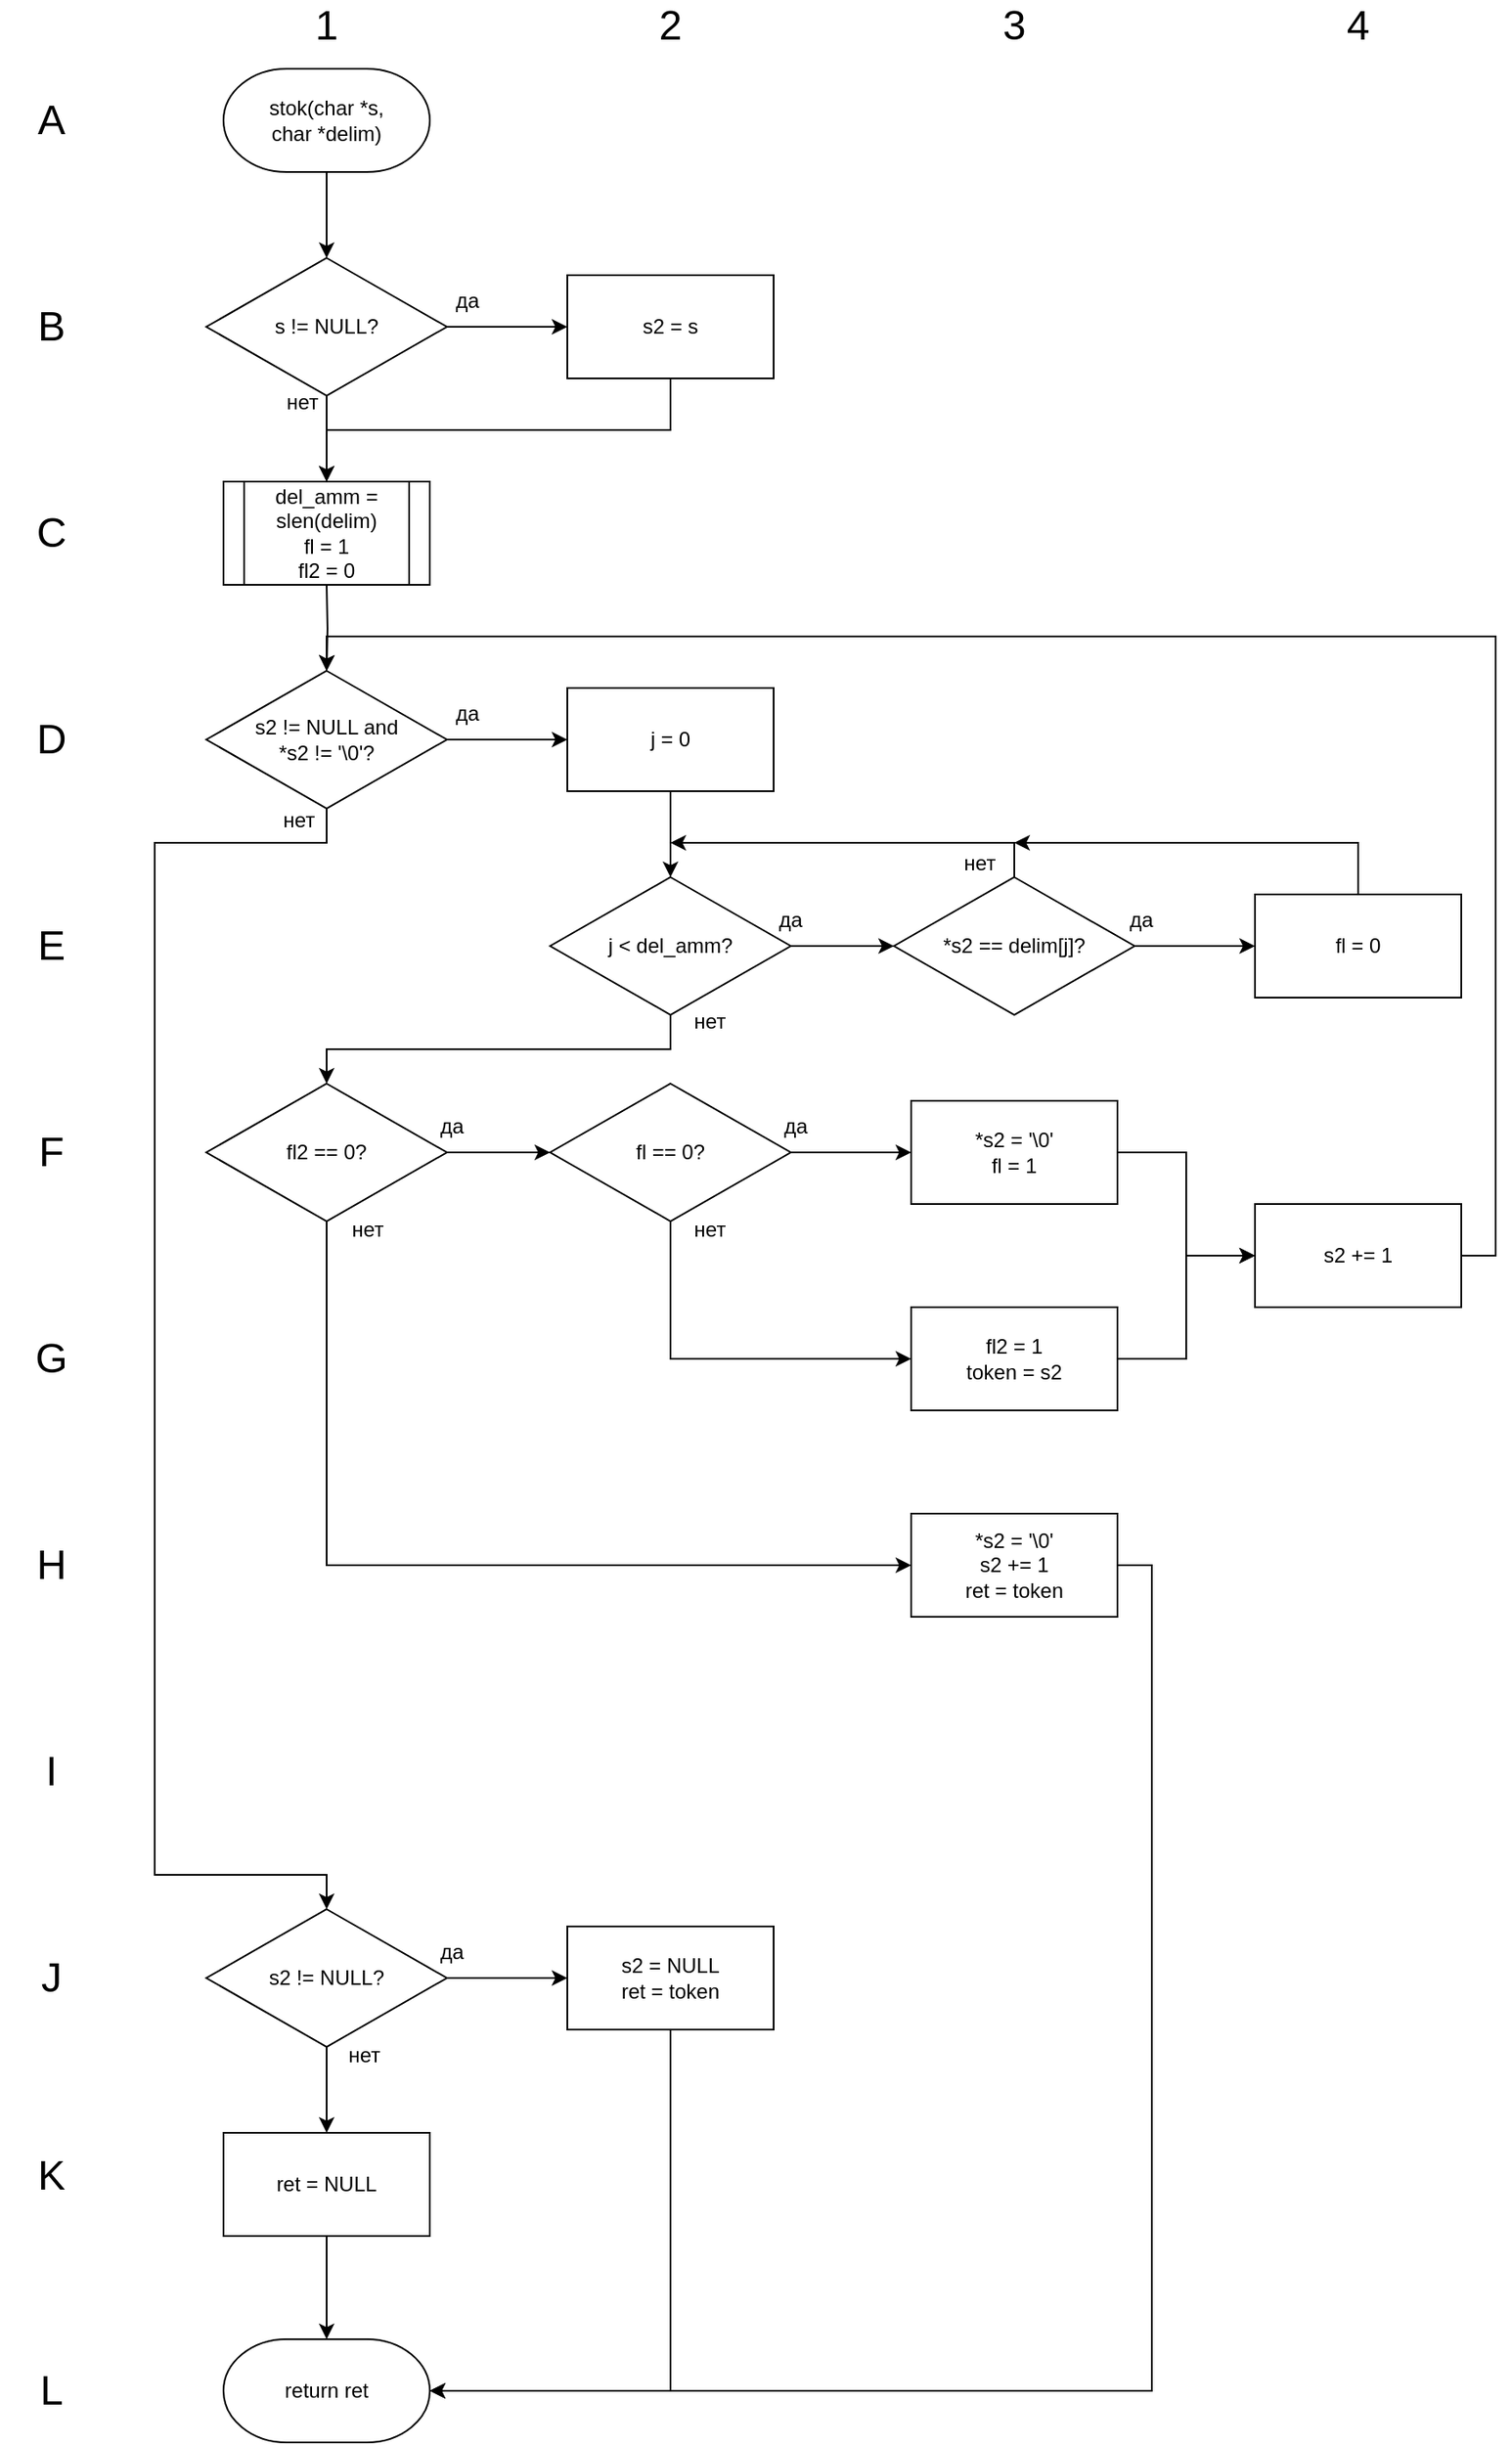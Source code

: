 <mxfile version="22.1.11" type="device">
  <diagram name="Страница — 1" id="ZZ2EfaBm7a6IDFJKJsze">
    <mxGraphModel dx="1080" dy="641" grid="1" gridSize="10" guides="1" tooltips="1" connect="1" arrows="1" fold="1" page="1" pageScale="1" pageWidth="827" pageHeight="1169" math="0" shadow="0">
      <root>
        <mxCell id="0" />
        <mxCell id="1" parent="0" />
        <mxCell id="qhTMZGh4AH9Fs-Bt4C3k-4" value="" style="edgeStyle=orthogonalEdgeStyle;rounded=0;orthogonalLoop=1;jettySize=auto;html=1;" parent="1" source="qhTMZGh4AH9Fs-Bt4C3k-1" target="qhTMZGh4AH9Fs-Bt4C3k-5" edge="1">
          <mxGeometry relative="1" as="geometry">
            <mxPoint x="360" y="170" as="targetPoint" />
          </mxGeometry>
        </mxCell>
        <mxCell id="qhTMZGh4AH9Fs-Bt4C3k-1" value="stok(char *s,&lt;br&gt;char *delim)" style="strokeWidth=1;html=1;shape=mxgraph.flowchart.terminator;whiteSpace=wrap;" parent="1" vertex="1">
          <mxGeometry x="300" y="50" width="120" height="60" as="geometry" />
        </mxCell>
        <mxCell id="gV_0Cxts8DzmQKQQi6Z_-28" style="edgeStyle=orthogonalEdgeStyle;rounded=0;orthogonalLoop=1;jettySize=auto;html=1;" parent="1" source="qhTMZGh4AH9Fs-Bt4C3k-5" edge="1">
          <mxGeometry relative="1" as="geometry">
            <mxPoint x="500" y="200" as="targetPoint" />
          </mxGeometry>
        </mxCell>
        <mxCell id="qhTMZGh4AH9Fs-Bt4C3k-5" value="s != NULL?" style="rhombus;whiteSpace=wrap;html=1;" parent="1" vertex="1">
          <mxGeometry x="290" y="160" width="140" height="80" as="geometry" />
        </mxCell>
        <mxCell id="qhTMZGh4AH9Fs-Bt4C3k-15" value="да" style="text;html=1;strokeColor=none;fillColor=none;align=center;verticalAlign=middle;whiteSpace=wrap;rounded=0;" parent="1" vertex="1">
          <mxGeometry x="412" y="170" width="60" height="30" as="geometry" />
        </mxCell>
        <mxCell id="qhTMZGh4AH9Fs-Bt4C3k-16" value="нет" style="text;html=1;strokeColor=none;fillColor=none;align=center;verticalAlign=middle;whiteSpace=wrap;rounded=0;" parent="1" vertex="1">
          <mxGeometry x="316" y="229" width="60" height="30" as="geometry" />
        </mxCell>
        <mxCell id="qhTMZGh4AH9Fs-Bt4C3k-43" value="&lt;font style=&quot;font-size: 24px;&quot;&gt;1&lt;/font&gt;" style="text;html=1;strokeColor=none;fillColor=none;align=center;verticalAlign=middle;whiteSpace=wrap;rounded=0;" parent="1" vertex="1">
          <mxGeometry x="330" y="10" width="60" height="30" as="geometry" />
        </mxCell>
        <mxCell id="qhTMZGh4AH9Fs-Bt4C3k-44" value="&lt;font style=&quot;font-size: 24px;&quot;&gt;2&lt;/font&gt;" style="text;html=1;strokeColor=none;fillColor=none;align=center;verticalAlign=middle;whiteSpace=wrap;rounded=0;" parent="1" vertex="1">
          <mxGeometry x="530" y="10" width="60" height="30" as="geometry" />
        </mxCell>
        <mxCell id="qhTMZGh4AH9Fs-Bt4C3k-46" value="&lt;font style=&quot;font-size: 24px;&quot;&gt;A&lt;/font&gt;" style="text;html=1;strokeColor=none;fillColor=none;align=center;verticalAlign=middle;whiteSpace=wrap;rounded=0;" parent="1" vertex="1">
          <mxGeometry x="170" y="65" width="60" height="30" as="geometry" />
        </mxCell>
        <mxCell id="qhTMZGh4AH9Fs-Bt4C3k-47" value="&lt;font style=&quot;font-size: 24px;&quot;&gt;B&lt;/font&gt;" style="text;html=1;strokeColor=none;fillColor=none;align=center;verticalAlign=middle;whiteSpace=wrap;rounded=0;" parent="1" vertex="1">
          <mxGeometry x="170" y="185" width="60" height="30" as="geometry" />
        </mxCell>
        <mxCell id="qhTMZGh4AH9Fs-Bt4C3k-48" value="&lt;font style=&quot;font-size: 24px;&quot;&gt;C&lt;/font&gt;" style="text;html=1;strokeColor=none;fillColor=none;align=center;verticalAlign=middle;whiteSpace=wrap;rounded=0;" parent="1" vertex="1">
          <mxGeometry x="170" y="305" width="60" height="30" as="geometry" />
        </mxCell>
        <mxCell id="qhTMZGh4AH9Fs-Bt4C3k-49" value="&lt;font style=&quot;font-size: 24px;&quot;&gt;D&lt;/font&gt;" style="text;html=1;strokeColor=none;fillColor=none;align=center;verticalAlign=middle;whiteSpace=wrap;rounded=0;" parent="1" vertex="1">
          <mxGeometry x="170" y="425" width="60" height="30" as="geometry" />
        </mxCell>
        <mxCell id="gV_0Cxts8DzmQKQQi6Z_-32" style="edgeStyle=orthogonalEdgeStyle;rounded=0;orthogonalLoop=1;jettySize=auto;html=1;entryX=0.5;entryY=0;entryDx=0;entryDy=0;entryPerimeter=0;" parent="1" source="qhTMZGh4AH9Fs-Bt4C3k-5" edge="1">
          <mxGeometry relative="1" as="geometry">
            <mxPoint x="360" y="290" as="targetPoint" />
          </mxGeometry>
        </mxCell>
        <mxCell id="gV_0Cxts8DzmQKQQi6Z_-37" style="edgeStyle=orthogonalEdgeStyle;rounded=0;orthogonalLoop=1;jettySize=auto;html=1;" parent="1" source="gV_0Cxts8DzmQKQQi6Z_-35" edge="1">
          <mxGeometry relative="1" as="geometry">
            <Array as="points">
              <mxPoint x="560" y="260" />
              <mxPoint x="360" y="260" />
            </Array>
            <mxPoint x="360" y="290" as="targetPoint" />
          </mxGeometry>
        </mxCell>
        <mxCell id="gV_0Cxts8DzmQKQQi6Z_-35" value="s2 = s" style="rounded=0;whiteSpace=wrap;html=1;" parent="1" vertex="1">
          <mxGeometry x="500" y="170" width="120" height="60" as="geometry" />
        </mxCell>
        <mxCell id="gV_0Cxts8DzmQKQQi6Z_-40" value="" style="edgeStyle=orthogonalEdgeStyle;rounded=0;orthogonalLoop=1;jettySize=auto;html=1;" parent="1" target="gV_0Cxts8DzmQKQQi6Z_-38" edge="1">
          <mxGeometry relative="1" as="geometry">
            <mxPoint x="360" y="350" as="sourcePoint" />
          </mxGeometry>
        </mxCell>
        <mxCell id="gV_0Cxts8DzmQKQQi6Z_-41" value="" style="edgeStyle=orthogonalEdgeStyle;rounded=0;orthogonalLoop=1;jettySize=auto;html=1;" parent="1" source="gV_0Cxts8DzmQKQQi6Z_-38" target="gV_0Cxts8DzmQKQQi6Z_-39" edge="1">
          <mxGeometry relative="1" as="geometry" />
        </mxCell>
        <mxCell id="gV_0Cxts8DzmQKQQi6Z_-73" style="edgeStyle=orthogonalEdgeStyle;rounded=0;orthogonalLoop=1;jettySize=auto;html=1;" parent="1" source="gV_0Cxts8DzmQKQQi6Z_-38" target="gV_0Cxts8DzmQKQQi6Z_-72" edge="1">
          <mxGeometry relative="1" as="geometry">
            <Array as="points">
              <mxPoint x="360" y="500" />
              <mxPoint x="260" y="500" />
              <mxPoint x="260" y="1100" />
              <mxPoint x="360" y="1100" />
            </Array>
          </mxGeometry>
        </mxCell>
        <mxCell id="gV_0Cxts8DzmQKQQi6Z_-38" value="s2 != NULL and&lt;br&gt;*s2 != &#39;\0&#39;?" style="rhombus;whiteSpace=wrap;html=1;" parent="1" vertex="1">
          <mxGeometry x="290" y="400" width="140" height="80" as="geometry" />
        </mxCell>
        <mxCell id="gV_0Cxts8DzmQKQQi6Z_-43" value="" style="edgeStyle=orthogonalEdgeStyle;rounded=0;orthogonalLoop=1;jettySize=auto;html=1;" parent="1" source="gV_0Cxts8DzmQKQQi6Z_-39" target="gV_0Cxts8DzmQKQQi6Z_-42" edge="1">
          <mxGeometry relative="1" as="geometry" />
        </mxCell>
        <mxCell id="gV_0Cxts8DzmQKQQi6Z_-39" value="j = 0" style="rounded=0;whiteSpace=wrap;html=1;" parent="1" vertex="1">
          <mxGeometry x="500" y="410" width="120" height="60" as="geometry" />
        </mxCell>
        <mxCell id="gV_0Cxts8DzmQKQQi6Z_-46" value="" style="edgeStyle=orthogonalEdgeStyle;rounded=0;orthogonalLoop=1;jettySize=auto;html=1;" parent="1" source="gV_0Cxts8DzmQKQQi6Z_-42" target="gV_0Cxts8DzmQKQQi6Z_-45" edge="1">
          <mxGeometry relative="1" as="geometry" />
        </mxCell>
        <mxCell id="gV_0Cxts8DzmQKQQi6Z_-70" style="edgeStyle=orthogonalEdgeStyle;rounded=0;orthogonalLoop=1;jettySize=auto;html=1;" parent="1" source="gV_0Cxts8DzmQKQQi6Z_-42" target="gV_0Cxts8DzmQKQQi6Z_-56" edge="1">
          <mxGeometry relative="1" as="geometry">
            <Array as="points">
              <mxPoint x="560" y="620" />
              <mxPoint x="360" y="620" />
            </Array>
          </mxGeometry>
        </mxCell>
        <mxCell id="gV_0Cxts8DzmQKQQi6Z_-42" value="j &amp;lt; del_amm?" style="rhombus;whiteSpace=wrap;html=1;" parent="1" vertex="1">
          <mxGeometry x="490" y="520" width="140" height="80" as="geometry" />
        </mxCell>
        <mxCell id="gV_0Cxts8DzmQKQQi6Z_-48" value="" style="edgeStyle=orthogonalEdgeStyle;rounded=0;orthogonalLoop=1;jettySize=auto;html=1;" parent="1" source="gV_0Cxts8DzmQKQQi6Z_-45" target="gV_0Cxts8DzmQKQQi6Z_-47" edge="1">
          <mxGeometry relative="1" as="geometry" />
        </mxCell>
        <mxCell id="gV_0Cxts8DzmQKQQi6Z_-52" style="edgeStyle=orthogonalEdgeStyle;rounded=0;orthogonalLoop=1;jettySize=auto;html=1;" parent="1" source="gV_0Cxts8DzmQKQQi6Z_-45" edge="1">
          <mxGeometry relative="1" as="geometry">
            <mxPoint x="560" y="500" as="targetPoint" />
            <Array as="points">
              <mxPoint x="760" y="500" />
              <mxPoint x="560" y="500" />
            </Array>
          </mxGeometry>
        </mxCell>
        <mxCell id="gV_0Cxts8DzmQKQQi6Z_-45" value="*s2 == delim[j]?" style="rhombus;whiteSpace=wrap;html=1;" parent="1" vertex="1">
          <mxGeometry x="690" y="520" width="140" height="80" as="geometry" />
        </mxCell>
        <mxCell id="gV_0Cxts8DzmQKQQi6Z_-53" style="edgeStyle=orthogonalEdgeStyle;rounded=0;orthogonalLoop=1;jettySize=auto;html=1;" parent="1" source="gV_0Cxts8DzmQKQQi6Z_-47" edge="1">
          <mxGeometry relative="1" as="geometry">
            <mxPoint x="760" y="500.0" as="targetPoint" />
            <Array as="points">
              <mxPoint x="960" y="500" />
            </Array>
          </mxGeometry>
        </mxCell>
        <mxCell id="gV_0Cxts8DzmQKQQi6Z_-47" value="fl = 0" style="rounded=0;whiteSpace=wrap;html=1;" parent="1" vertex="1">
          <mxGeometry x="900" y="530" width="120" height="60" as="geometry" />
        </mxCell>
        <mxCell id="gV_0Cxts8DzmQKQQi6Z_-49" value="&lt;font style=&quot;font-size: 24px;&quot;&gt;3&lt;/font&gt;" style="text;html=1;strokeColor=none;fillColor=none;align=center;verticalAlign=middle;whiteSpace=wrap;rounded=0;" parent="1" vertex="1">
          <mxGeometry x="730" y="10" width="60" height="30" as="geometry" />
        </mxCell>
        <mxCell id="gV_0Cxts8DzmQKQQi6Z_-50" value="&lt;font style=&quot;font-size: 24px;&quot;&gt;4&lt;/font&gt;" style="text;html=1;strokeColor=none;fillColor=none;align=center;verticalAlign=middle;whiteSpace=wrap;rounded=0;" parent="1" vertex="1">
          <mxGeometry x="930" y="10" width="60" height="30" as="geometry" />
        </mxCell>
        <mxCell id="gV_0Cxts8DzmQKQQi6Z_-59" value="" style="edgeStyle=orthogonalEdgeStyle;rounded=0;orthogonalLoop=1;jettySize=auto;html=1;" parent="1" source="gV_0Cxts8DzmQKQQi6Z_-56" target="gV_0Cxts8DzmQKQQi6Z_-58" edge="1">
          <mxGeometry relative="1" as="geometry" />
        </mxCell>
        <mxCell id="gV_0Cxts8DzmQKQQi6Z_-66" style="edgeStyle=orthogonalEdgeStyle;rounded=0;orthogonalLoop=1;jettySize=auto;html=1;" parent="1" source="gV_0Cxts8DzmQKQQi6Z_-56" target="gV_0Cxts8DzmQKQQi6Z_-65" edge="1">
          <mxGeometry relative="1" as="geometry">
            <Array as="points">
              <mxPoint x="360" y="920" />
            </Array>
          </mxGeometry>
        </mxCell>
        <mxCell id="gV_0Cxts8DzmQKQQi6Z_-56" value="fl2 == 0?" style="rhombus;whiteSpace=wrap;html=1;" parent="1" vertex="1">
          <mxGeometry x="290" y="640" width="140" height="80" as="geometry" />
        </mxCell>
        <mxCell id="gV_0Cxts8DzmQKQQi6Z_-61" value="" style="edgeStyle=orthogonalEdgeStyle;rounded=0;orthogonalLoop=1;jettySize=auto;html=1;" parent="1" source="gV_0Cxts8DzmQKQQi6Z_-58" target="gV_0Cxts8DzmQKQQi6Z_-60" edge="1">
          <mxGeometry relative="1" as="geometry" />
        </mxCell>
        <mxCell id="gV_0Cxts8DzmQKQQi6Z_-64" style="edgeStyle=orthogonalEdgeStyle;rounded=0;orthogonalLoop=1;jettySize=auto;html=1;" parent="1" source="gV_0Cxts8DzmQKQQi6Z_-58" target="gV_0Cxts8DzmQKQQi6Z_-63" edge="1">
          <mxGeometry relative="1" as="geometry">
            <Array as="points">
              <mxPoint x="560" y="800" />
            </Array>
          </mxGeometry>
        </mxCell>
        <mxCell id="gV_0Cxts8DzmQKQQi6Z_-58" value="fl == 0?" style="rhombus;whiteSpace=wrap;html=1;" parent="1" vertex="1">
          <mxGeometry x="490" y="640" width="140" height="80" as="geometry" />
        </mxCell>
        <mxCell id="WYR2GEivCc48zSFBZd3z-1" style="edgeStyle=orthogonalEdgeStyle;rounded=0;orthogonalLoop=1;jettySize=auto;html=1;entryX=0;entryY=0.5;entryDx=0;entryDy=0;" edge="1" parent="1" source="gV_0Cxts8DzmQKQQi6Z_-60" target="gV_0Cxts8DzmQKQQi6Z_-67">
          <mxGeometry relative="1" as="geometry" />
        </mxCell>
        <mxCell id="gV_0Cxts8DzmQKQQi6Z_-60" value="*s2 = &#39;\0&#39;&lt;br&gt;fl = 1" style="rounded=0;whiteSpace=wrap;html=1;" parent="1" vertex="1">
          <mxGeometry x="700" y="650" width="120" height="60" as="geometry" />
        </mxCell>
        <mxCell id="WYR2GEivCc48zSFBZd3z-2" style="edgeStyle=orthogonalEdgeStyle;rounded=0;orthogonalLoop=1;jettySize=auto;html=1;" edge="1" parent="1" source="gV_0Cxts8DzmQKQQi6Z_-63" target="gV_0Cxts8DzmQKQQi6Z_-67">
          <mxGeometry relative="1" as="geometry" />
        </mxCell>
        <mxCell id="gV_0Cxts8DzmQKQQi6Z_-63" value="fl2 = 1&lt;br&gt;token = s2" style="rounded=0;whiteSpace=wrap;html=1;" parent="1" vertex="1">
          <mxGeometry x="700" y="770" width="120" height="60" as="geometry" />
        </mxCell>
        <mxCell id="gV_0Cxts8DzmQKQQi6Z_-81" style="edgeStyle=orthogonalEdgeStyle;rounded=0;orthogonalLoop=1;jettySize=auto;html=1;" parent="1" source="gV_0Cxts8DzmQKQQi6Z_-65" target="gV_0Cxts8DzmQKQQi6Z_-76" edge="1">
          <mxGeometry relative="1" as="geometry">
            <Array as="points">
              <mxPoint x="840" y="920" />
              <mxPoint x="840" y="1400" />
            </Array>
          </mxGeometry>
        </mxCell>
        <mxCell id="gV_0Cxts8DzmQKQQi6Z_-65" value="*s2 = &#39;\0&#39;&lt;br&gt;s2 += 1&lt;br&gt;ret = token" style="rounded=0;whiteSpace=wrap;html=1;" parent="1" vertex="1">
          <mxGeometry x="700" y="890" width="120" height="60" as="geometry" />
        </mxCell>
        <mxCell id="gV_0Cxts8DzmQKQQi6Z_-71" style="edgeStyle=orthogonalEdgeStyle;rounded=0;orthogonalLoop=1;jettySize=auto;html=1;" parent="1" source="gV_0Cxts8DzmQKQQi6Z_-67" target="gV_0Cxts8DzmQKQQi6Z_-38" edge="1">
          <mxGeometry relative="1" as="geometry">
            <Array as="points">
              <mxPoint x="1040" y="740" />
              <mxPoint x="1040" y="380" />
              <mxPoint x="360" y="380" />
            </Array>
          </mxGeometry>
        </mxCell>
        <mxCell id="gV_0Cxts8DzmQKQQi6Z_-67" value="s2 += 1" style="rounded=0;whiteSpace=wrap;html=1;" parent="1" vertex="1">
          <mxGeometry x="900" y="710" width="120" height="60" as="geometry" />
        </mxCell>
        <mxCell id="gV_0Cxts8DzmQKQQi6Z_-77" value="" style="edgeStyle=orthogonalEdgeStyle;rounded=0;orthogonalLoop=1;jettySize=auto;html=1;" parent="1" source="gV_0Cxts8DzmQKQQi6Z_-72" target="gV_0Cxts8DzmQKQQi6Z_-75" edge="1">
          <mxGeometry relative="1" as="geometry" />
        </mxCell>
        <mxCell id="gV_0Cxts8DzmQKQQi6Z_-79" value="" style="edgeStyle=orthogonalEdgeStyle;rounded=0;orthogonalLoop=1;jettySize=auto;html=1;" parent="1" source="gV_0Cxts8DzmQKQQi6Z_-72" target="gV_0Cxts8DzmQKQQi6Z_-74" edge="1">
          <mxGeometry relative="1" as="geometry" />
        </mxCell>
        <mxCell id="gV_0Cxts8DzmQKQQi6Z_-72" value="s2 != NULL?" style="rhombus;whiteSpace=wrap;html=1;" parent="1" vertex="1">
          <mxGeometry x="290" y="1120" width="140" height="80" as="geometry" />
        </mxCell>
        <mxCell id="gV_0Cxts8DzmQKQQi6Z_-80" style="edgeStyle=orthogonalEdgeStyle;rounded=0;orthogonalLoop=1;jettySize=auto;html=1;" parent="1" source="gV_0Cxts8DzmQKQQi6Z_-74" target="gV_0Cxts8DzmQKQQi6Z_-76" edge="1">
          <mxGeometry relative="1" as="geometry">
            <Array as="points">
              <mxPoint x="560" y="1400" />
            </Array>
          </mxGeometry>
        </mxCell>
        <mxCell id="gV_0Cxts8DzmQKQQi6Z_-74" value="s2 = NULL&lt;br&gt;ret = token" style="rounded=0;whiteSpace=wrap;html=1;" parent="1" vertex="1">
          <mxGeometry x="500" y="1130" width="120" height="60" as="geometry" />
        </mxCell>
        <mxCell id="gV_0Cxts8DzmQKQQi6Z_-78" value="" style="edgeStyle=orthogonalEdgeStyle;rounded=0;orthogonalLoop=1;jettySize=auto;html=1;" parent="1" source="gV_0Cxts8DzmQKQQi6Z_-75" target="gV_0Cxts8DzmQKQQi6Z_-76" edge="1">
          <mxGeometry relative="1" as="geometry" />
        </mxCell>
        <mxCell id="gV_0Cxts8DzmQKQQi6Z_-75" value="ret = NULL" style="rounded=0;whiteSpace=wrap;html=1;" parent="1" vertex="1">
          <mxGeometry x="300" y="1250" width="120" height="60" as="geometry" />
        </mxCell>
        <mxCell id="gV_0Cxts8DzmQKQQi6Z_-76" value="return ret" style="strokeWidth=1;html=1;shape=mxgraph.flowchart.terminator;whiteSpace=wrap;" parent="1" vertex="1">
          <mxGeometry x="300" y="1370" width="120" height="60" as="geometry" />
        </mxCell>
        <mxCell id="gV_0Cxts8DzmQKQQi6Z_-82" value="да" style="text;html=1;strokeColor=none;fillColor=none;align=center;verticalAlign=middle;whiteSpace=wrap;rounded=0;" parent="1" vertex="1">
          <mxGeometry x="412" y="410" width="60" height="30" as="geometry" />
        </mxCell>
        <mxCell id="gV_0Cxts8DzmQKQQi6Z_-83" value="нет" style="text;html=1;strokeColor=none;fillColor=none;align=center;verticalAlign=middle;whiteSpace=wrap;rounded=0;" parent="1" vertex="1">
          <mxGeometry x="314" y="472" width="60" height="30" as="geometry" />
        </mxCell>
        <mxCell id="gV_0Cxts8DzmQKQQi6Z_-84" value="да" style="text;html=1;strokeColor=none;fillColor=none;align=center;verticalAlign=middle;whiteSpace=wrap;rounded=0;" parent="1" vertex="1">
          <mxGeometry x="600" y="530" width="60" height="30" as="geometry" />
        </mxCell>
        <mxCell id="gV_0Cxts8DzmQKQQi6Z_-87" value="нет" style="text;html=1;strokeColor=none;fillColor=none;align=center;verticalAlign=middle;whiteSpace=wrap;rounded=0;" parent="1" vertex="1">
          <mxGeometry x="553" y="589" width="60" height="30" as="geometry" />
        </mxCell>
        <mxCell id="gV_0Cxts8DzmQKQQi6Z_-88" value="нет" style="text;html=1;strokeColor=none;fillColor=none;align=center;verticalAlign=middle;whiteSpace=wrap;rounded=0;" parent="1" vertex="1">
          <mxGeometry x="710" y="497" width="60" height="30" as="geometry" />
        </mxCell>
        <mxCell id="gV_0Cxts8DzmQKQQi6Z_-89" value="да" style="text;html=1;strokeColor=none;fillColor=none;align=center;verticalAlign=middle;whiteSpace=wrap;rounded=0;" parent="1" vertex="1">
          <mxGeometry x="804" y="530" width="60" height="30" as="geometry" />
        </mxCell>
        <mxCell id="gV_0Cxts8DzmQKQQi6Z_-90" value="нет" style="text;html=1;strokeColor=none;fillColor=none;align=center;verticalAlign=middle;whiteSpace=wrap;rounded=0;" parent="1" vertex="1">
          <mxGeometry x="553" y="710" width="60" height="30" as="geometry" />
        </mxCell>
        <mxCell id="gV_0Cxts8DzmQKQQi6Z_-91" value="нет" style="text;html=1;strokeColor=none;fillColor=none;align=center;verticalAlign=middle;whiteSpace=wrap;rounded=0;" parent="1" vertex="1">
          <mxGeometry x="354" y="710" width="60" height="30" as="geometry" />
        </mxCell>
        <mxCell id="gV_0Cxts8DzmQKQQi6Z_-93" value="да" style="text;html=1;strokeColor=none;fillColor=none;align=center;verticalAlign=middle;whiteSpace=wrap;rounded=0;" parent="1" vertex="1">
          <mxGeometry x="603" y="650" width="60" height="30" as="geometry" />
        </mxCell>
        <mxCell id="gV_0Cxts8DzmQKQQi6Z_-94" value="да" style="text;html=1;strokeColor=none;fillColor=none;align=center;verticalAlign=middle;whiteSpace=wrap;rounded=0;" parent="1" vertex="1">
          <mxGeometry x="403" y="650" width="60" height="30" as="geometry" />
        </mxCell>
        <mxCell id="gV_0Cxts8DzmQKQQi6Z_-95" value="нет" style="text;html=1;strokeColor=none;fillColor=none;align=center;verticalAlign=middle;whiteSpace=wrap;rounded=0;" parent="1" vertex="1">
          <mxGeometry x="352" y="1190" width="60" height="30" as="geometry" />
        </mxCell>
        <mxCell id="gV_0Cxts8DzmQKQQi6Z_-96" value="да" style="text;html=1;strokeColor=none;fillColor=none;align=center;verticalAlign=middle;whiteSpace=wrap;rounded=0;" parent="1" vertex="1">
          <mxGeometry x="403" y="1130" width="60" height="30" as="geometry" />
        </mxCell>
        <mxCell id="gV_0Cxts8DzmQKQQi6Z_-97" value="&lt;font style=&quot;font-size: 24px;&quot;&gt;E&lt;/font&gt;" style="text;html=1;strokeColor=none;fillColor=none;align=center;verticalAlign=middle;whiteSpace=wrap;rounded=0;" parent="1" vertex="1">
          <mxGeometry x="170" y="545" width="60" height="30" as="geometry" />
        </mxCell>
        <mxCell id="gV_0Cxts8DzmQKQQi6Z_-98" value="&lt;font style=&quot;font-size: 24px;&quot;&gt;F&lt;/font&gt;" style="text;html=1;strokeColor=none;fillColor=none;align=center;verticalAlign=middle;whiteSpace=wrap;rounded=0;" parent="1" vertex="1">
          <mxGeometry x="170" y="665" width="60" height="30" as="geometry" />
        </mxCell>
        <mxCell id="gV_0Cxts8DzmQKQQi6Z_-99" value="&lt;font style=&quot;font-size: 24px;&quot;&gt;G&lt;/font&gt;" style="text;html=1;strokeColor=none;fillColor=none;align=center;verticalAlign=middle;whiteSpace=wrap;rounded=0;" parent="1" vertex="1">
          <mxGeometry x="170" y="785" width="60" height="30" as="geometry" />
        </mxCell>
        <mxCell id="gV_0Cxts8DzmQKQQi6Z_-100" value="&lt;font style=&quot;font-size: 24px;&quot;&gt;H&lt;/font&gt;" style="text;html=1;strokeColor=none;fillColor=none;align=center;verticalAlign=middle;whiteSpace=wrap;rounded=0;" parent="1" vertex="1">
          <mxGeometry x="170" y="905" width="60" height="30" as="geometry" />
        </mxCell>
        <mxCell id="gV_0Cxts8DzmQKQQi6Z_-101" value="&lt;font style=&quot;font-size: 24px;&quot;&gt;I&lt;/font&gt;" style="text;html=1;strokeColor=none;fillColor=none;align=center;verticalAlign=middle;whiteSpace=wrap;rounded=0;" parent="1" vertex="1">
          <mxGeometry x="170" y="1025" width="60" height="30" as="geometry" />
        </mxCell>
        <mxCell id="gV_0Cxts8DzmQKQQi6Z_-102" value="&lt;font style=&quot;font-size: 24px;&quot;&gt;J&lt;/font&gt;" style="text;html=1;strokeColor=none;fillColor=none;align=center;verticalAlign=middle;whiteSpace=wrap;rounded=0;" parent="1" vertex="1">
          <mxGeometry x="170" y="1145" width="60" height="30" as="geometry" />
        </mxCell>
        <mxCell id="gV_0Cxts8DzmQKQQi6Z_-103" value="&lt;font style=&quot;font-size: 24px;&quot;&gt;K&lt;/font&gt;" style="text;html=1;strokeColor=none;fillColor=none;align=center;verticalAlign=middle;whiteSpace=wrap;rounded=0;" parent="1" vertex="1">
          <mxGeometry x="170" y="1260" width="60" height="30" as="geometry" />
        </mxCell>
        <mxCell id="gV_0Cxts8DzmQKQQi6Z_-104" value="&lt;font style=&quot;font-size: 24px;&quot;&gt;L&lt;/font&gt;" style="text;html=1;strokeColor=none;fillColor=none;align=center;verticalAlign=middle;whiteSpace=wrap;rounded=0;" parent="1" vertex="1">
          <mxGeometry x="170" y="1385" width="60" height="30" as="geometry" />
        </mxCell>
        <mxCell id="Pol4sldqIwX6eEo0Q33R-1" value="del_amm = slen(delim)&lt;br style=&quot;border-color: var(--border-color);&quot;&gt;fl = 1&lt;br style=&quot;border-color: var(--border-color);&quot;&gt;fl2 = 0" style="shape=process;whiteSpace=wrap;html=1;backgroundOutline=1;" parent="1" vertex="1">
          <mxGeometry x="300" y="290" width="120" height="60" as="geometry" />
        </mxCell>
      </root>
    </mxGraphModel>
  </diagram>
</mxfile>
